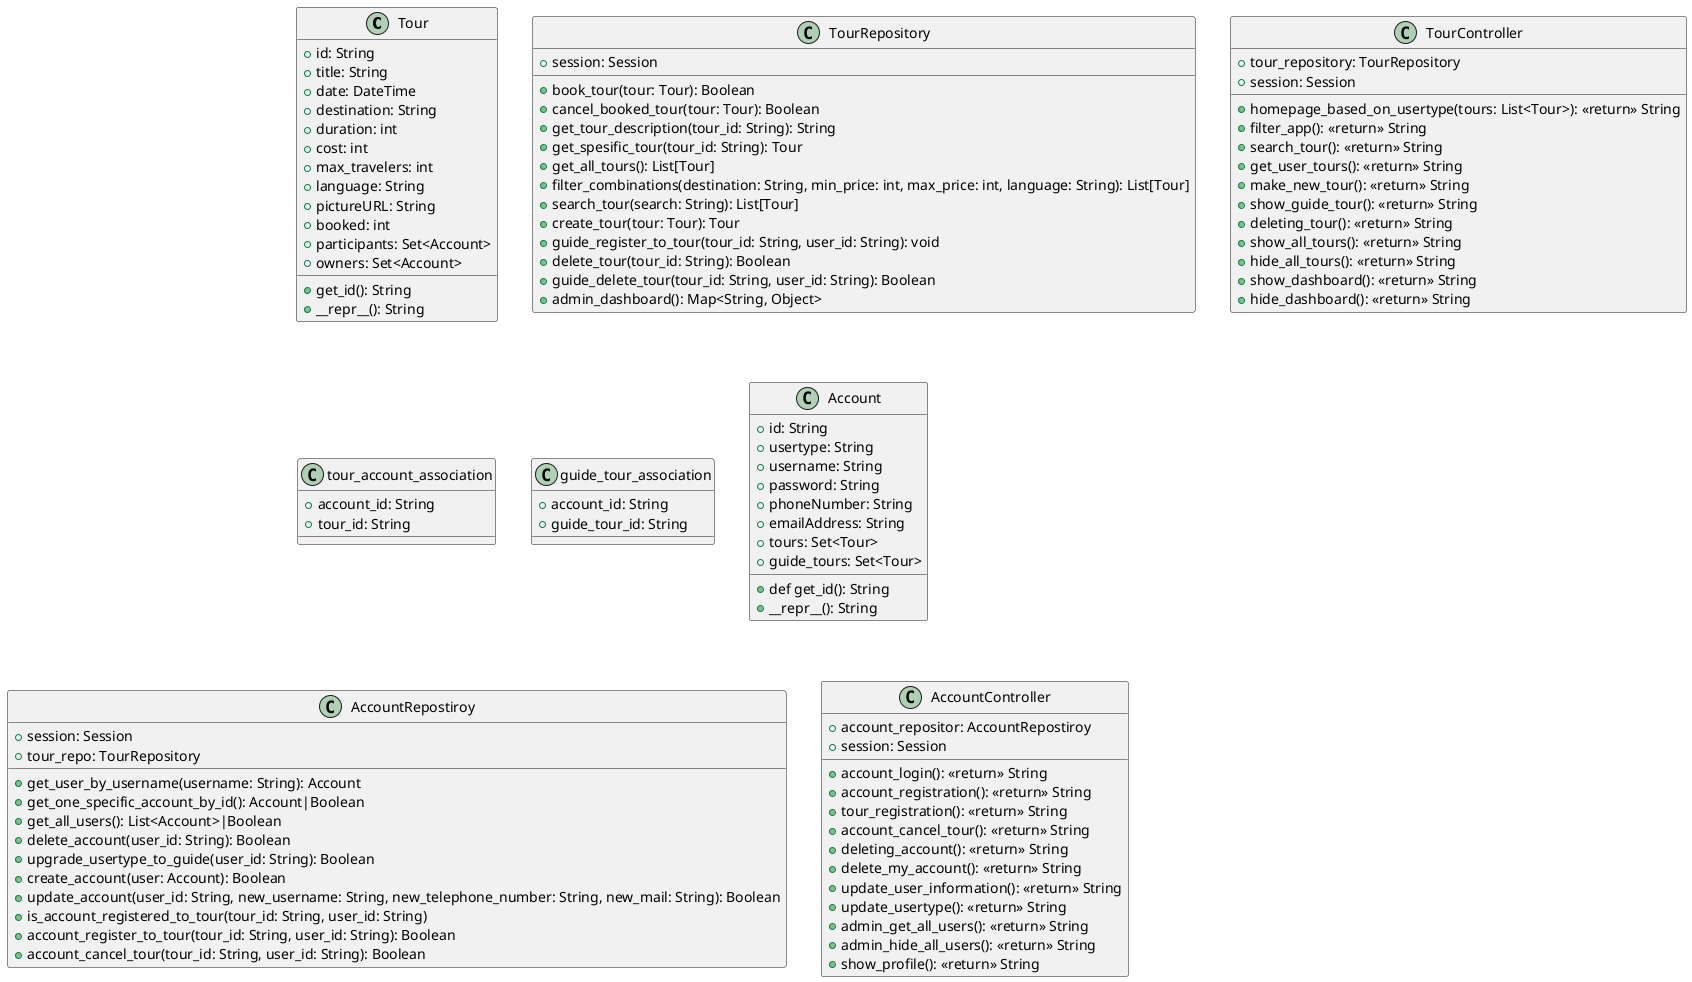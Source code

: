 @startuml
class  Tour{
    + id: String
    + title: String
    + date: DateTime
    + destination: String
    + duration: int
    + cost: int
    + max_travelers: int
    + language: String
    + pictureURL: String
    + booked: int
    + participants: Set<Account>
    + owners: Set<Account>
    + get_id(): String
    + __repr__(): String
}

class TourRepository {
    + session: Session
    + book_tour(tour: Tour): Boolean
    + cancel_booked_tour(tour: Tour): Boolean
    + get_tour_description(tour_id: String): String
    + get_spesific_tour(tour_id: String): Tour
    + get_all_tours(): List[Tour]
    + filter_combinations(destination: String, min_price: int, max_price: int, language: String): List[Tour]
    + search_tour(search: String): List[Tour]
    + create_tour(tour: Tour): Tour
    + guide_register_to_tour(tour_id: String, user_id: String): void
    + delete_tour(tour_id: String): Boolean
    + guide_delete_tour(tour_id: String, user_id: String): Boolean
    + admin_dashboard(): Map<String, Object>
}

class TourController{
    + tour_repository: TourRepository
    + session: Session
    + homepage_based_on_usertype(tours: List<Tour>): <<return>> String
    + filter_app(): <<return>> String
    + search_tour(): <<return>> String
    + get_user_tours(): <<return>> String
    + make_new_tour(): <<return>> String
    + show_guide_tour(): <<return>> String
    + deleting_tour(): <<return>> String
    + show_all_tours(): <<return>> String
    + hide_all_tours(): <<return>> String
    + show_dashboard(): <<return>> String
    + hide_dashboard(): <<return>> String


}

class tour_account_association {
    + account_id: String
    + tour_id: String
}

class guide_tour_association {
    + account_id: String
    + guide_tour_id: String
}

class Account{
    + id: String
    + usertype: String
    + username: String
    + password: String
    + phoneNumber: String
    + emailAddress: String
    + tours: Set<Tour>
    + guide_tours: Set<Tour>
    + def get_id(): String
    + __repr__(): String
}

class AccountRepostiroy{
    + session: Session
    + tour_repo: TourRepository
    + get_user_by_username(username: String): Account
    + get_one_specific_account_by_id(): Account|Boolean
    + get_all_users(): List<Account>|Boolean
    + delete_account(user_id: String): Boolean
    + upgrade_usertype_to_guide(user_id: String): Boolean
    + create_account(user: Account): Boolean
    + update_account(user_id: String, new_username: String, new_telephone_number: String, new_mail: String): Boolean
    + is_account_registered_to_tour(tour_id: String, user_id: String)
    + account_register_to_tour(tour_id: String, user_id: String): Boolean
    + account_cancel_tour(tour_id: String, user_id: String): Boolean
}

class AccountController{
    + account_repositor: AccountRepostiroy
    + session: Session
    + account_login(): <<return>> String
    + account_registration(): <<return>> String
    + tour_registration(): <<return>> String
    + account_cancel_tour(): <<return>> String
    + deleting_account(): <<return>> String
    + delete_my_account(): <<return>> String
    + update_user_information(): <<return>> String
    + update_usertype(): <<return>> String
    + admin_get_all_users(): <<return>> String
    + admin_hide_all_users(): <<return>> String
    + show_profile(): <<return>> String
}

@enduml